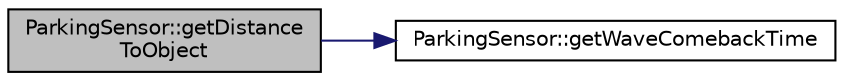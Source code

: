 digraph "ParkingSensor::getDistanceToObject"
{
 // LATEX_PDF_SIZE
  edge [fontname="Helvetica",fontsize="10",labelfontname="Helvetica",labelfontsize="10"];
  node [fontname="Helvetica",fontsize="10",shape=record];
  rankdir="LR";
  Node1 [label="ParkingSensor::getDistance\lToObject",height=0.2,width=0.4,color="black", fillcolor="grey75", style="filled", fontcolor="black",tooltip=" "];
  Node1 -> Node2 [color="midnightblue",fontsize="10",style="solid",fontname="Helvetica"];
  Node2 [label="ParkingSensor::getWaveComebackTime",height=0.2,width=0.4,color="black", fillcolor="white", style="filled",URL="$class_parking_sensor.html#a54f438a973ae30d67dbf1786f9794982",tooltip=" "];
}
